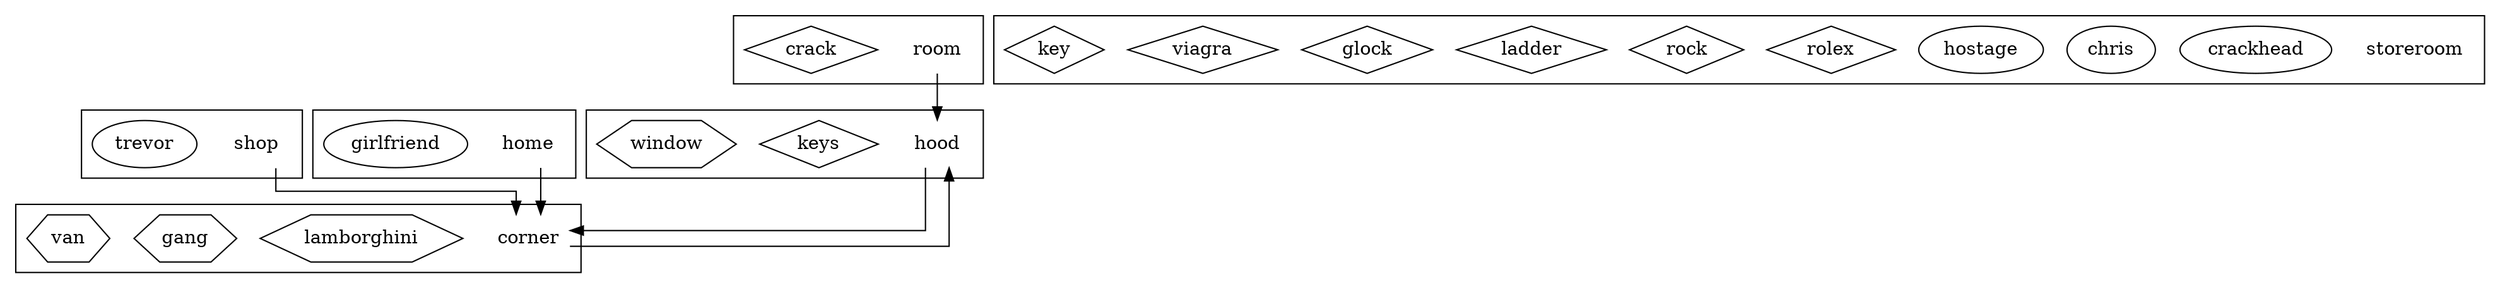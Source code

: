 digraph layout {
    /* ortho splines just makes the arrows into straight lines (rather than curvy ones !) */
    splines = ortho;
    node [shape = "rect"];

    subgraph locations {
        subgraph cluster001 {
            node [shape = "none"];
            hood [description = "'Da Hood' in downtown LA"];
            subgraph artefacts {
                node [shape = "diamond"];
                keys [description = "Your car keys"];
            }
            subgraph furniture {
                node [shape = "hexagon"];
                window [description = "A broken window into the first floor of a crack house"];
            }
        }

        subgraph cluster002 {
            node [shape = "none"];
            corner [description = "A dodgy street corner"];
            subgraph characters {
                node [shape = "diamond"];
            }
            subgraph furniture {
                node [shape = "hexagon"];
                lamborghini [description = "Your shiny brand new lamborghini"]
                gang [description = "A gang of youths"]
                van [description = "An old white van"]

            }
        }

        subgraph cluster003 {
            node [shape = "none"];
            shop [description = "A sleazy pawn shop"]
            subgraph characters {
                node [shape = "ellipse"];
                trevor [description = "Trevor, owner of the establishment"];
            }
        }


        subgraph cluster004 {
            node [shape = "none"];
            room [description = "A damp and graffitied room with a mattress on the floor"]
            subgraph artefacts {
                node [shape = "diamond"];
                crack [description = "A baggie of LA's finest crack"]
            }
            subgraph characters {
                node [shape = "ellipse"];
            }
        }

        subgraph cluster005 {
            node [shape = "none"];
            home [description = "Your home, a multi-million dollar mansion in the hollywood hills"]
            subgraph characters {
                node [shape = "ellipse"];
                girlfriend [description = "Your super-model girlfriend who is horny but you had a wank earlier so you cant get a rod on"];
            }
        }


        subgraph cluster999 {
            node [shape = "none"];
            storeroom [description = "Storage for any entities not placed in the game"]
            subgraph characters {
                node [shape = "ellipse"];
                crackhead [description = "A local crackhead tweaking out in the corner"];
                chris [description = "chris hansen"]
                hostage [description = "The freed hostage"]
            }
            subgraph artefacts {
                node [shape = "diamond"];
                rolex [description = "A gold rolex"];
                rock [description = "A rock"]
                ladder [description = "An extendable ladder"]
                glock [description = "A glock G17"]
                viagra [description = "A blue viagra pill"]
                key [description = "The key to the van"];
            }
            subgraph furniture {
                node [shape = "hexagon"];
            }
        }
    }

    subgraph paths {
        hood -> corner;
        corner -> hood;
        shop -> corner;
        room -> hood;
        home -> corner
    }

}
